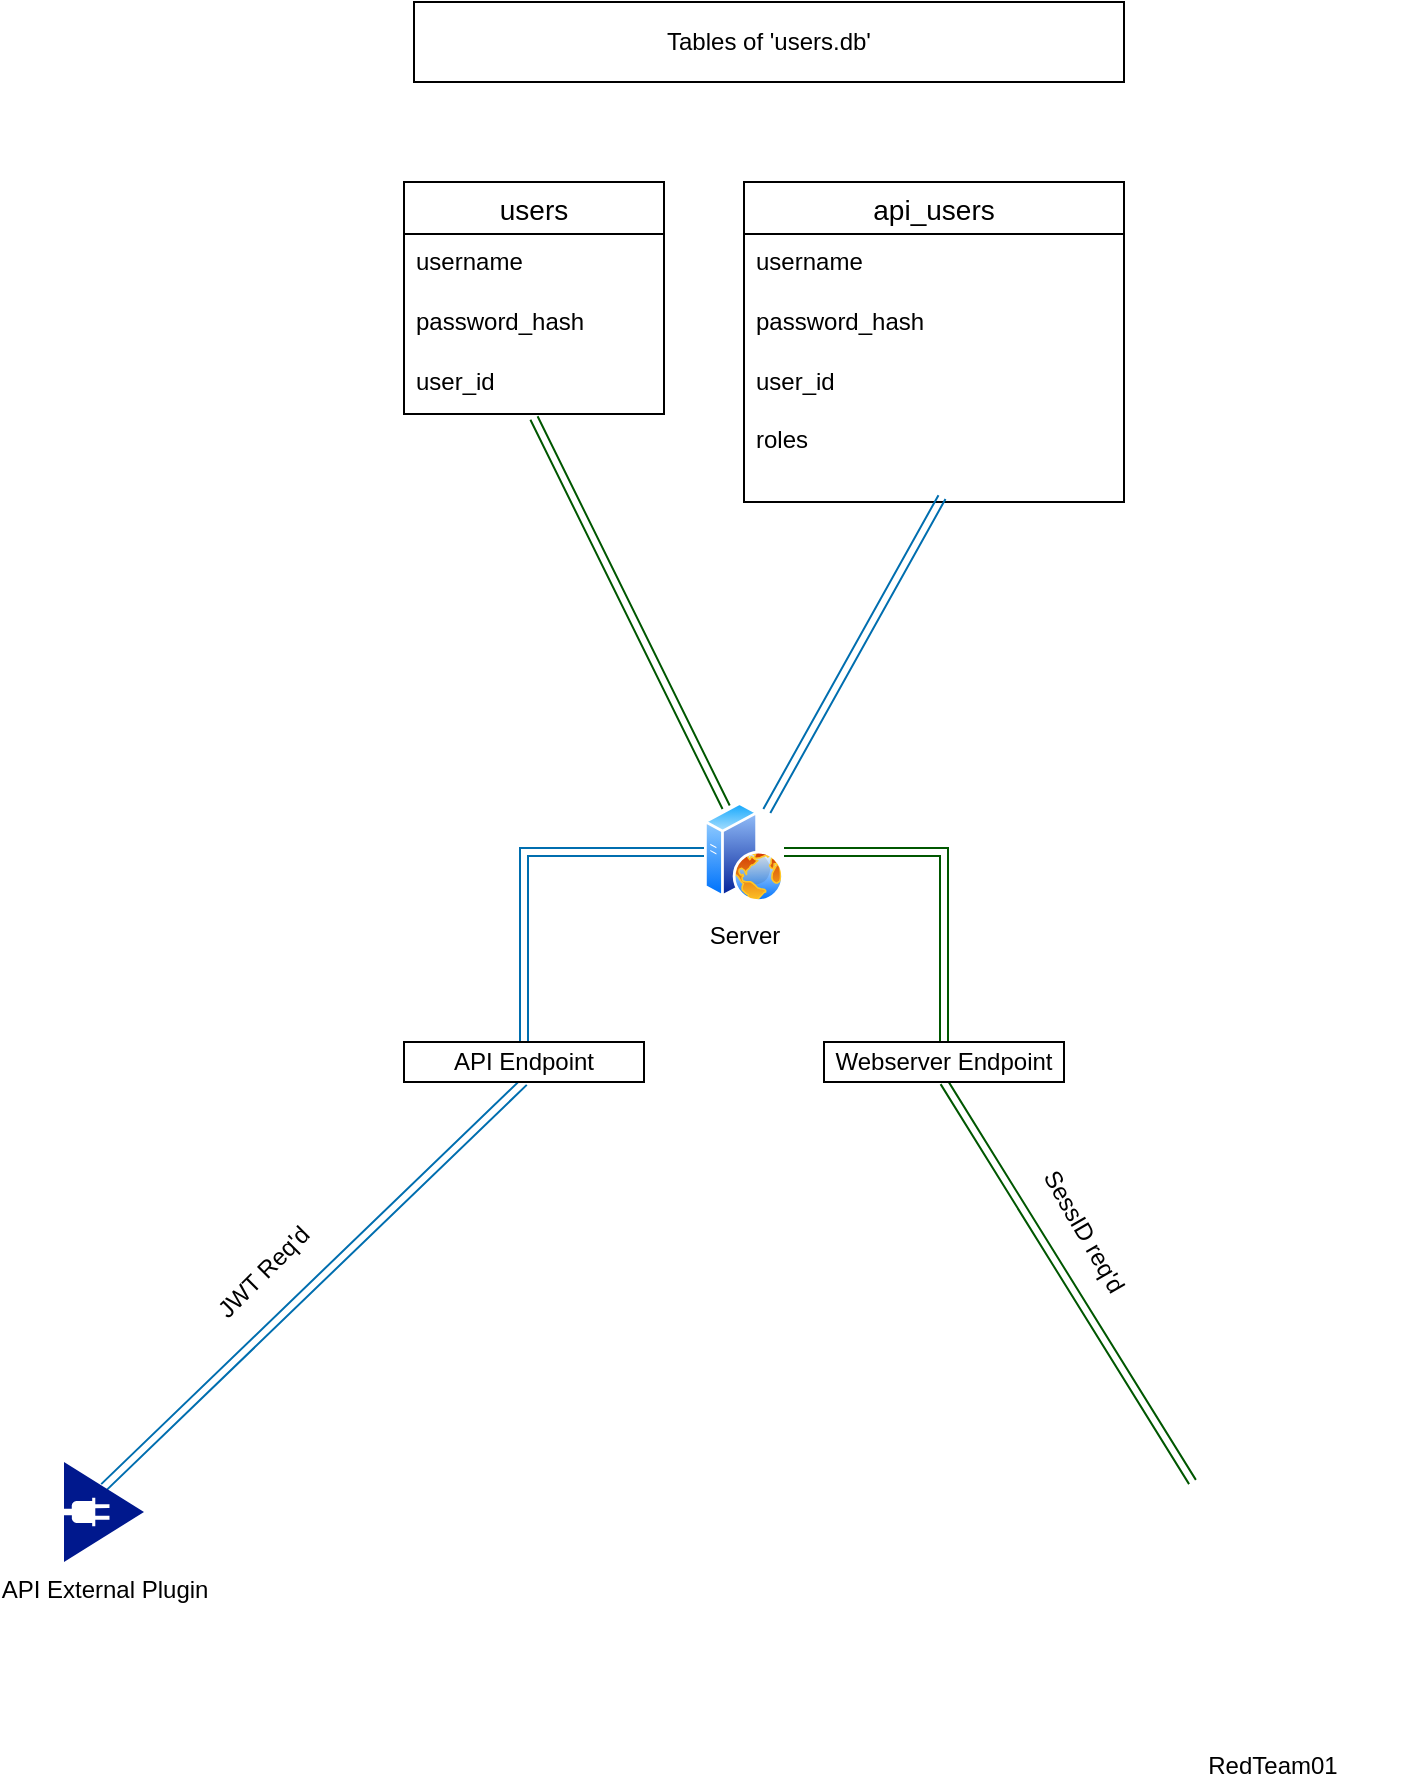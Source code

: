 <mxfile version="22.0.0" type="device">
  <diagram name="Page-1" id="c2Fs3og78XsbvDHN5vIx">
    <mxGraphModel dx="1169" dy="1111" grid="1" gridSize="10" guides="1" tooltips="1" connect="1" arrows="1" fold="1" page="1" pageScale="1" pageWidth="850" pageHeight="1100" math="0" shadow="0">
      <root>
        <mxCell id="0" />
        <mxCell id="1" parent="0" />
        <mxCell id="Aqyp9pPTbP0Ltka19C_j-26" style="edgeStyle=orthogonalEdgeStyle;rounded=0;orthogonalLoop=1;jettySize=auto;html=1;entryX=0.5;entryY=0;entryDx=0;entryDy=0;endArrow=none;endFill=0;shape=link;fillColor=#1ba1e2;strokeColor=#006EAF;" edge="1" parent="1" source="Aqyp9pPTbP0Ltka19C_j-1" target="Aqyp9pPTbP0Ltka19C_j-21">
          <mxGeometry relative="1" as="geometry" />
        </mxCell>
        <mxCell id="Aqyp9pPTbP0Ltka19C_j-27" style="edgeStyle=orthogonalEdgeStyle;rounded=0;orthogonalLoop=1;jettySize=auto;html=1;entryX=0.5;entryY=0;entryDx=0;entryDy=0;endArrow=none;endFill=0;shape=link;fillColor=#008a00;strokeColor=#005700;" edge="1" parent="1" source="Aqyp9pPTbP0Ltka19C_j-1" target="Aqyp9pPTbP0Ltka19C_j-22">
          <mxGeometry relative="1" as="geometry" />
        </mxCell>
        <mxCell id="Aqyp9pPTbP0Ltka19C_j-1" value="Server" style="image;aspect=fixed;perimeter=ellipsePerimeter;html=1;align=center;shadow=0;dashed=0;spacingTop=3;image=img/lib/active_directory/web_server.svg;" vertex="1" parent="1">
          <mxGeometry x="430" y="480" width="40" height="50" as="geometry" />
        </mxCell>
        <mxCell id="Aqyp9pPTbP0Ltka19C_j-7" value="users" style="swimlane;fontStyle=0;childLayout=stackLayout;horizontal=1;startSize=26;horizontalStack=0;resizeParent=1;resizeParentMax=0;resizeLast=0;collapsible=1;marginBottom=0;align=center;fontSize=14;" vertex="1" parent="1">
          <mxGeometry x="280" y="170" width="130" height="116" as="geometry" />
        </mxCell>
        <mxCell id="Aqyp9pPTbP0Ltka19C_j-8" value="username" style="text;strokeColor=none;fillColor=none;spacingLeft=4;spacingRight=4;overflow=hidden;rotatable=0;points=[[0,0.5],[1,0.5]];portConstraint=eastwest;fontSize=12;whiteSpace=wrap;html=1;" vertex="1" parent="Aqyp9pPTbP0Ltka19C_j-7">
          <mxGeometry y="26" width="130" height="30" as="geometry" />
        </mxCell>
        <mxCell id="Aqyp9pPTbP0Ltka19C_j-9" value="password_hash" style="text;strokeColor=none;fillColor=none;spacingLeft=4;spacingRight=4;overflow=hidden;rotatable=0;points=[[0,0.5],[1,0.5]];portConstraint=eastwest;fontSize=12;whiteSpace=wrap;html=1;" vertex="1" parent="Aqyp9pPTbP0Ltka19C_j-7">
          <mxGeometry y="56" width="130" height="30" as="geometry" />
        </mxCell>
        <mxCell id="Aqyp9pPTbP0Ltka19C_j-10" value="user_id" style="text;strokeColor=none;fillColor=none;spacingLeft=4;spacingRight=4;overflow=hidden;rotatable=0;points=[[0,0.5],[1,0.5]];portConstraint=eastwest;fontSize=12;whiteSpace=wrap;html=1;" vertex="1" parent="Aqyp9pPTbP0Ltka19C_j-7">
          <mxGeometry y="86" width="130" height="30" as="geometry" />
        </mxCell>
        <mxCell id="Aqyp9pPTbP0Ltka19C_j-11" value="api_users" style="swimlane;fontStyle=0;childLayout=stackLayout;horizontal=1;startSize=26;horizontalStack=0;resizeParent=1;resizeParentMax=0;resizeLast=0;collapsible=1;marginBottom=0;align=center;fontSize=14;" vertex="1" parent="1">
          <mxGeometry x="450" y="170" width="190" height="160" as="geometry" />
        </mxCell>
        <mxCell id="Aqyp9pPTbP0Ltka19C_j-12" value="username" style="text;strokeColor=none;fillColor=none;spacingLeft=4;spacingRight=4;overflow=hidden;rotatable=0;points=[[0,0.5],[1,0.5]];portConstraint=eastwest;fontSize=12;whiteSpace=wrap;html=1;" vertex="1" parent="Aqyp9pPTbP0Ltka19C_j-11">
          <mxGeometry y="26" width="190" height="30" as="geometry" />
        </mxCell>
        <mxCell id="Aqyp9pPTbP0Ltka19C_j-13" value="password_hash" style="text;strokeColor=none;fillColor=none;spacingLeft=4;spacingRight=4;overflow=hidden;rotatable=0;points=[[0,0.5],[1,0.5]];portConstraint=eastwest;fontSize=12;whiteSpace=wrap;html=1;" vertex="1" parent="Aqyp9pPTbP0Ltka19C_j-11">
          <mxGeometry y="56" width="190" height="30" as="geometry" />
        </mxCell>
        <mxCell id="Aqyp9pPTbP0Ltka19C_j-14" value="user_id&lt;br&gt;&lt;br&gt;roles" style="text;strokeColor=none;fillColor=none;spacingLeft=4;spacingRight=4;overflow=hidden;rotatable=0;points=[[0,0.5],[1,0.5]];portConstraint=eastwest;fontSize=12;whiteSpace=wrap;html=1;" vertex="1" parent="Aqyp9pPTbP0Ltka19C_j-11">
          <mxGeometry y="86" width="190" height="74" as="geometry" />
        </mxCell>
        <mxCell id="Aqyp9pPTbP0Ltka19C_j-25" style="rounded=0;orthogonalLoop=1;jettySize=auto;html=1;entryX=0.5;entryY=1;entryDx=0;entryDy=0;shape=link;fillColor=#008a00;strokeColor=#005700;" edge="1" parent="1" source="Aqyp9pPTbP0Ltka19C_j-15" target="Aqyp9pPTbP0Ltka19C_j-22">
          <mxGeometry relative="1" as="geometry" />
        </mxCell>
        <mxCell id="Aqyp9pPTbP0Ltka19C_j-15" value="RedTeam01" style="shape=image;html=1;verticalAlign=top;verticalLabelPosition=bottom;labelBackgroundColor=#ffffff;imageAspect=0;aspect=fixed;image=https://cdn0.iconfinder.com/data/icons/kameleon-free-pack/110/Hacker-128.png" vertex="1" parent="1">
          <mxGeometry x="650" y="820" width="128" height="128" as="geometry" />
        </mxCell>
        <mxCell id="Aqyp9pPTbP0Ltka19C_j-24" style="rounded=0;orthogonalLoop=1;jettySize=auto;html=1;exitX=0.5;exitY=0.25;exitDx=0;exitDy=0;exitPerimeter=0;entryX=0.5;entryY=1;entryDx=0;entryDy=0;fillColor=#1ba1e2;strokeColor=#006EAF;shape=link;" edge="1" parent="1" source="Aqyp9pPTbP0Ltka19C_j-16" target="Aqyp9pPTbP0Ltka19C_j-21">
          <mxGeometry relative="1" as="geometry" />
        </mxCell>
        <mxCell id="Aqyp9pPTbP0Ltka19C_j-16" value="API External Plugin" style="sketch=0;aspect=fixed;pointerEvents=1;shadow=0;dashed=0;html=1;strokeColor=none;labelPosition=center;verticalLabelPosition=bottom;verticalAlign=top;align=center;fillColor=#00188D;shape=mxgraph.mscae.enterprise.plug_and_play" vertex="1" parent="1">
          <mxGeometry x="110" y="810" width="40" height="50" as="geometry" />
        </mxCell>
        <mxCell id="Aqyp9pPTbP0Ltka19C_j-21" value="API Endpoint" style="rounded=0;whiteSpace=wrap;html=1;" vertex="1" parent="1">
          <mxGeometry x="280" y="600" width="120" height="20" as="geometry" />
        </mxCell>
        <mxCell id="Aqyp9pPTbP0Ltka19C_j-22" value="Webserver Endpoint" style="rounded=0;whiteSpace=wrap;html=1;" vertex="1" parent="1">
          <mxGeometry x="490" y="600" width="120" height="20" as="geometry" />
        </mxCell>
        <mxCell id="Aqyp9pPTbP0Ltka19C_j-28" style="rounded=0;orthogonalLoop=1;jettySize=auto;html=1;entryX=0.521;entryY=0.967;entryDx=0;entryDy=0;entryPerimeter=0;shape=link;fillColor=#1ba1e2;strokeColor=#006EAF;" edge="1" parent="1" source="Aqyp9pPTbP0Ltka19C_j-1" target="Aqyp9pPTbP0Ltka19C_j-14">
          <mxGeometry relative="1" as="geometry" />
        </mxCell>
        <mxCell id="Aqyp9pPTbP0Ltka19C_j-29" style="rounded=0;orthogonalLoop=1;jettySize=auto;html=1;exitX=0.25;exitY=0;exitDx=0;exitDy=0;entryX=0.5;entryY=1.067;entryDx=0;entryDy=0;entryPerimeter=0;shape=link;fillColor=#008a00;strokeColor=#005700;" edge="1" parent="1" source="Aqyp9pPTbP0Ltka19C_j-1" target="Aqyp9pPTbP0Ltka19C_j-10">
          <mxGeometry relative="1" as="geometry" />
        </mxCell>
        <mxCell id="Aqyp9pPTbP0Ltka19C_j-30" value="Tables of &#39;users.db&#39;" style="rounded=0;whiteSpace=wrap;html=1;" vertex="1" parent="1">
          <mxGeometry x="285" y="80" width="355" height="40" as="geometry" />
        </mxCell>
        <mxCell id="Aqyp9pPTbP0Ltka19C_j-31" value="JWT Req&#39;d" style="text;html=1;strokeColor=none;fillColor=none;align=center;verticalAlign=middle;whiteSpace=wrap;rounded=0;rotation=-45;" vertex="1" parent="1">
          <mxGeometry x="160" y="700" width="100" height="30" as="geometry" />
        </mxCell>
        <mxCell id="Aqyp9pPTbP0Ltka19C_j-32" value="SessID req&#39;d" style="text;html=1;strokeColor=none;fillColor=none;align=center;verticalAlign=middle;whiteSpace=wrap;rounded=0;rotation=60;" vertex="1" parent="1">
          <mxGeometry x="570" y="680" width="100" height="30" as="geometry" />
        </mxCell>
      </root>
    </mxGraphModel>
  </diagram>
</mxfile>
